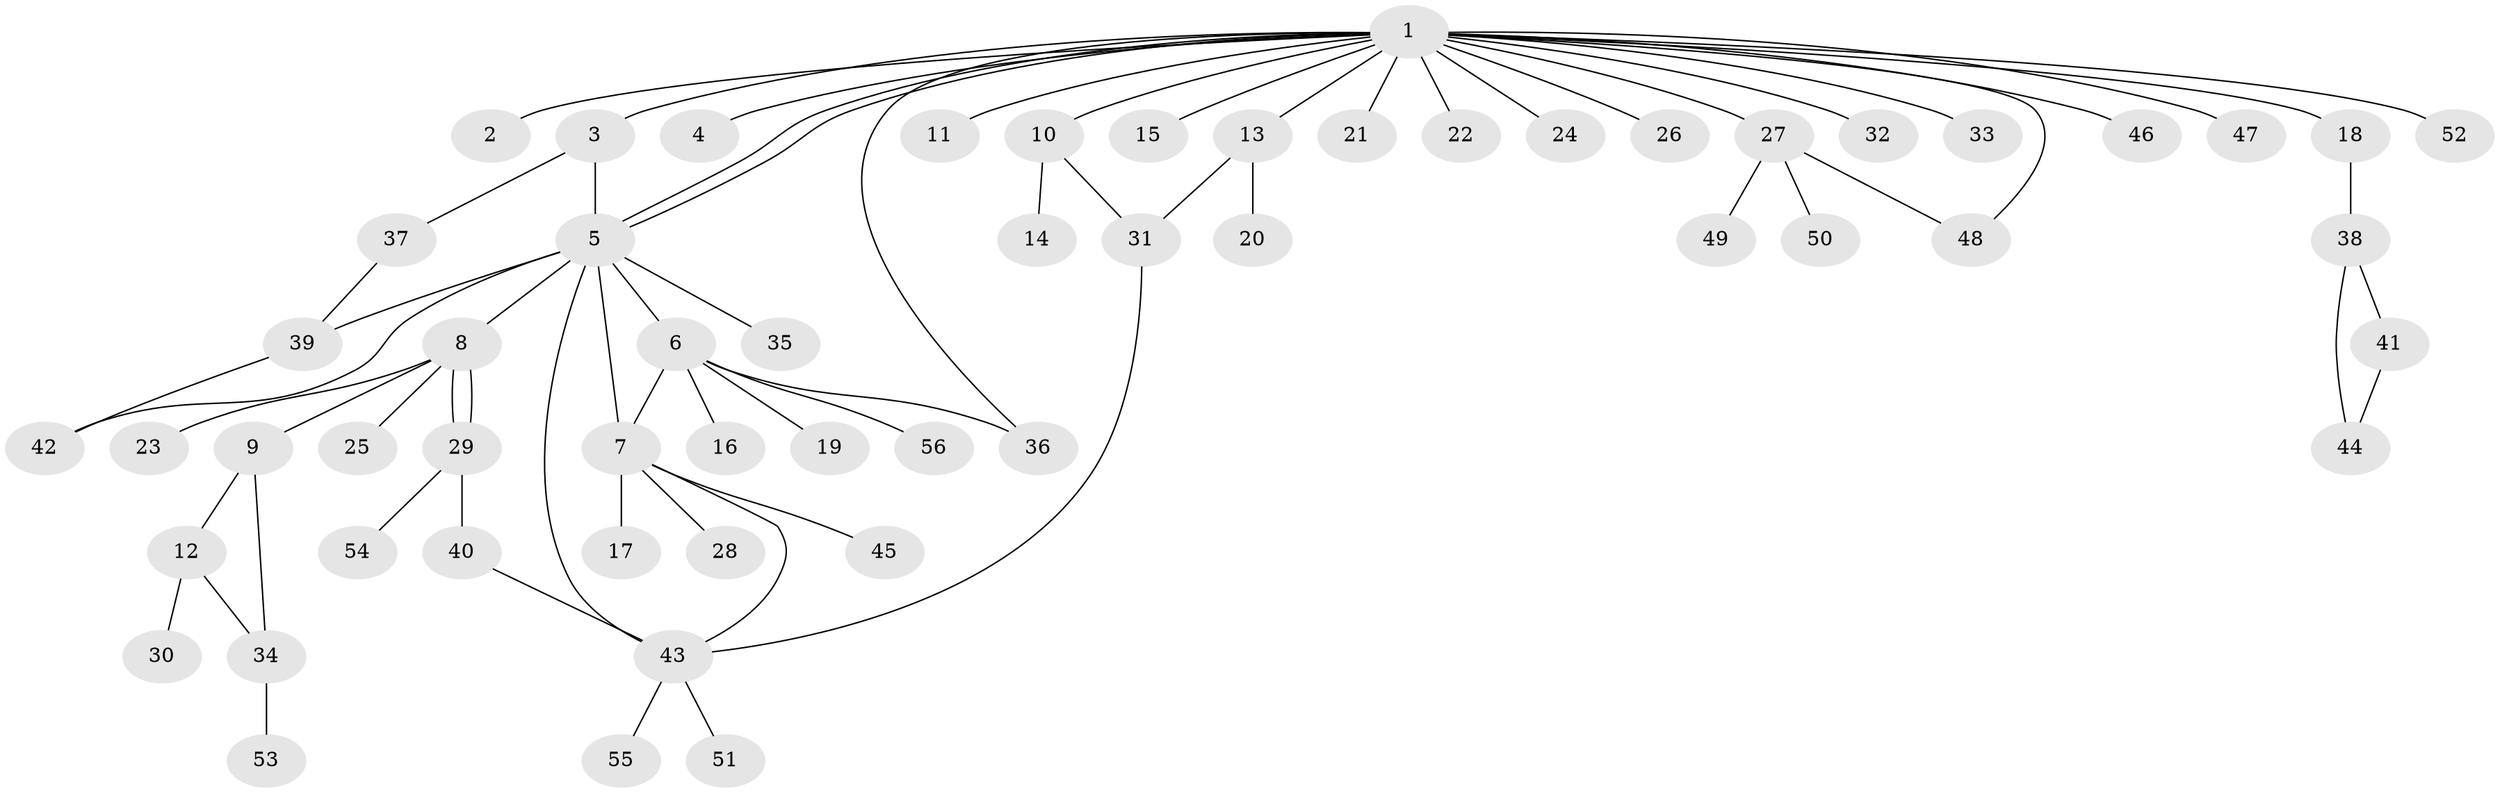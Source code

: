 // Generated by graph-tools (version 1.1) at 2025/49/03/09/25 03:49:47]
// undirected, 56 vertices, 69 edges
graph export_dot {
graph [start="1"]
  node [color=gray90,style=filled];
  1;
  2;
  3;
  4;
  5;
  6;
  7;
  8;
  9;
  10;
  11;
  12;
  13;
  14;
  15;
  16;
  17;
  18;
  19;
  20;
  21;
  22;
  23;
  24;
  25;
  26;
  27;
  28;
  29;
  30;
  31;
  32;
  33;
  34;
  35;
  36;
  37;
  38;
  39;
  40;
  41;
  42;
  43;
  44;
  45;
  46;
  47;
  48;
  49;
  50;
  51;
  52;
  53;
  54;
  55;
  56;
  1 -- 2;
  1 -- 3;
  1 -- 4;
  1 -- 5;
  1 -- 5;
  1 -- 10;
  1 -- 11;
  1 -- 13;
  1 -- 15;
  1 -- 18;
  1 -- 21;
  1 -- 22;
  1 -- 24;
  1 -- 26;
  1 -- 27;
  1 -- 32;
  1 -- 33;
  1 -- 36;
  1 -- 46;
  1 -- 47;
  1 -- 48;
  1 -- 52;
  3 -- 5;
  3 -- 37;
  5 -- 6;
  5 -- 7;
  5 -- 8;
  5 -- 35;
  5 -- 39;
  5 -- 42;
  5 -- 43;
  6 -- 7;
  6 -- 16;
  6 -- 19;
  6 -- 36;
  6 -- 56;
  7 -- 17;
  7 -- 28;
  7 -- 43;
  7 -- 45;
  8 -- 9;
  8 -- 23;
  8 -- 25;
  8 -- 29;
  8 -- 29;
  9 -- 12;
  9 -- 34;
  10 -- 14;
  10 -- 31;
  12 -- 30;
  12 -- 34;
  13 -- 20;
  13 -- 31;
  18 -- 38;
  27 -- 48;
  27 -- 49;
  27 -- 50;
  29 -- 40;
  29 -- 54;
  31 -- 43;
  34 -- 53;
  37 -- 39;
  38 -- 41;
  38 -- 44;
  39 -- 42;
  40 -- 43;
  41 -- 44;
  43 -- 51;
  43 -- 55;
}
